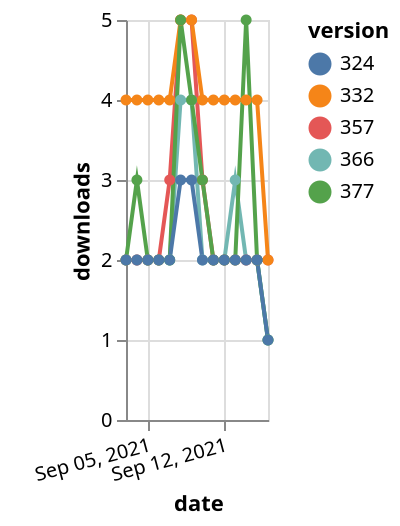 {"$schema": "https://vega.github.io/schema/vega-lite/v5.json", "description": "A simple bar chart with embedded data.", "data": {"values": [{"date": "2021-09-03", "total": 2539, "delta": 2, "version": "366"}, {"date": "2021-09-04", "total": 2541, "delta": 2, "version": "366"}, {"date": "2021-09-05", "total": 2543, "delta": 2, "version": "366"}, {"date": "2021-09-06", "total": 2545, "delta": 2, "version": "366"}, {"date": "2021-09-07", "total": 2547, "delta": 2, "version": "366"}, {"date": "2021-09-08", "total": 2551, "delta": 4, "version": "366"}, {"date": "2021-09-09", "total": 2555, "delta": 4, "version": "366"}, {"date": "2021-09-10", "total": 2557, "delta": 2, "version": "366"}, {"date": "2021-09-11", "total": 2559, "delta": 2, "version": "366"}, {"date": "2021-09-12", "total": 2561, "delta": 2, "version": "366"}, {"date": "2021-09-13", "total": 2564, "delta": 3, "version": "366"}, {"date": "2021-09-14", "total": 2566, "delta": 2, "version": "366"}, {"date": "2021-09-15", "total": 2568, "delta": 2, "version": "366"}, {"date": "2021-09-16", "total": 2569, "delta": 1, "version": "366"}, {"date": "2021-09-03", "total": 2970, "delta": 2, "version": "357"}, {"date": "2021-09-04", "total": 2972, "delta": 2, "version": "357"}, {"date": "2021-09-05", "total": 2974, "delta": 2, "version": "357"}, {"date": "2021-09-06", "total": 2976, "delta": 2, "version": "357"}, {"date": "2021-09-07", "total": 2979, "delta": 3, "version": "357"}, {"date": "2021-09-08", "total": 2984, "delta": 5, "version": "357"}, {"date": "2021-09-09", "total": 2989, "delta": 5, "version": "357"}, {"date": "2021-09-10", "total": 2992, "delta": 3, "version": "357"}, {"date": "2021-09-11", "total": 2994, "delta": 2, "version": "357"}, {"date": "2021-09-12", "total": 2996, "delta": 2, "version": "357"}, {"date": "2021-09-13", "total": 2998, "delta": 2, "version": "357"}, {"date": "2021-09-14", "total": 3000, "delta": 2, "version": "357"}, {"date": "2021-09-15", "total": 3002, "delta": 2, "version": "357"}, {"date": "2021-09-16", "total": 3004, "delta": 2, "version": "357"}, {"date": "2021-09-03", "total": 5125, "delta": 4, "version": "332"}, {"date": "2021-09-04", "total": 5129, "delta": 4, "version": "332"}, {"date": "2021-09-05", "total": 5133, "delta": 4, "version": "332"}, {"date": "2021-09-06", "total": 5137, "delta": 4, "version": "332"}, {"date": "2021-09-07", "total": 5141, "delta": 4, "version": "332"}, {"date": "2021-09-08", "total": 5146, "delta": 5, "version": "332"}, {"date": "2021-09-09", "total": 5151, "delta": 5, "version": "332"}, {"date": "2021-09-10", "total": 5155, "delta": 4, "version": "332"}, {"date": "2021-09-11", "total": 5159, "delta": 4, "version": "332"}, {"date": "2021-09-12", "total": 5163, "delta": 4, "version": "332"}, {"date": "2021-09-13", "total": 5167, "delta": 4, "version": "332"}, {"date": "2021-09-14", "total": 5171, "delta": 4, "version": "332"}, {"date": "2021-09-15", "total": 5175, "delta": 4, "version": "332"}, {"date": "2021-09-16", "total": 5177, "delta": 2, "version": "332"}, {"date": "2021-09-03", "total": 2188, "delta": 2, "version": "377"}, {"date": "2021-09-04", "total": 2191, "delta": 3, "version": "377"}, {"date": "2021-09-05", "total": 2193, "delta": 2, "version": "377"}, {"date": "2021-09-06", "total": 2195, "delta": 2, "version": "377"}, {"date": "2021-09-07", "total": 2197, "delta": 2, "version": "377"}, {"date": "2021-09-08", "total": 2202, "delta": 5, "version": "377"}, {"date": "2021-09-09", "total": 2206, "delta": 4, "version": "377"}, {"date": "2021-09-10", "total": 2209, "delta": 3, "version": "377"}, {"date": "2021-09-11", "total": 2211, "delta": 2, "version": "377"}, {"date": "2021-09-12", "total": 2213, "delta": 2, "version": "377"}, {"date": "2021-09-13", "total": 2215, "delta": 2, "version": "377"}, {"date": "2021-09-14", "total": 2220, "delta": 5, "version": "377"}, {"date": "2021-09-15", "total": 2222, "delta": 2, "version": "377"}, {"date": "2021-09-16", "total": 2223, "delta": 1, "version": "377"}, {"date": "2021-09-03", "total": 2671, "delta": 2, "version": "324"}, {"date": "2021-09-04", "total": 2673, "delta": 2, "version": "324"}, {"date": "2021-09-05", "total": 2675, "delta": 2, "version": "324"}, {"date": "2021-09-06", "total": 2677, "delta": 2, "version": "324"}, {"date": "2021-09-07", "total": 2679, "delta": 2, "version": "324"}, {"date": "2021-09-08", "total": 2682, "delta": 3, "version": "324"}, {"date": "2021-09-09", "total": 2685, "delta": 3, "version": "324"}, {"date": "2021-09-10", "total": 2687, "delta": 2, "version": "324"}, {"date": "2021-09-11", "total": 2689, "delta": 2, "version": "324"}, {"date": "2021-09-12", "total": 2691, "delta": 2, "version": "324"}, {"date": "2021-09-13", "total": 2693, "delta": 2, "version": "324"}, {"date": "2021-09-14", "total": 2695, "delta": 2, "version": "324"}, {"date": "2021-09-15", "total": 2697, "delta": 2, "version": "324"}, {"date": "2021-09-16", "total": 2698, "delta": 1, "version": "324"}]}, "width": "container", "mark": {"type": "line", "point": {"filled": true}}, "encoding": {"x": {"field": "date", "type": "temporal", "timeUnit": "yearmonthdate", "title": "date", "axis": {"labelAngle": -15}}, "y": {"field": "delta", "type": "quantitative", "title": "downloads"}, "color": {"field": "version", "type": "nominal"}, "tooltip": {"field": "delta"}}}